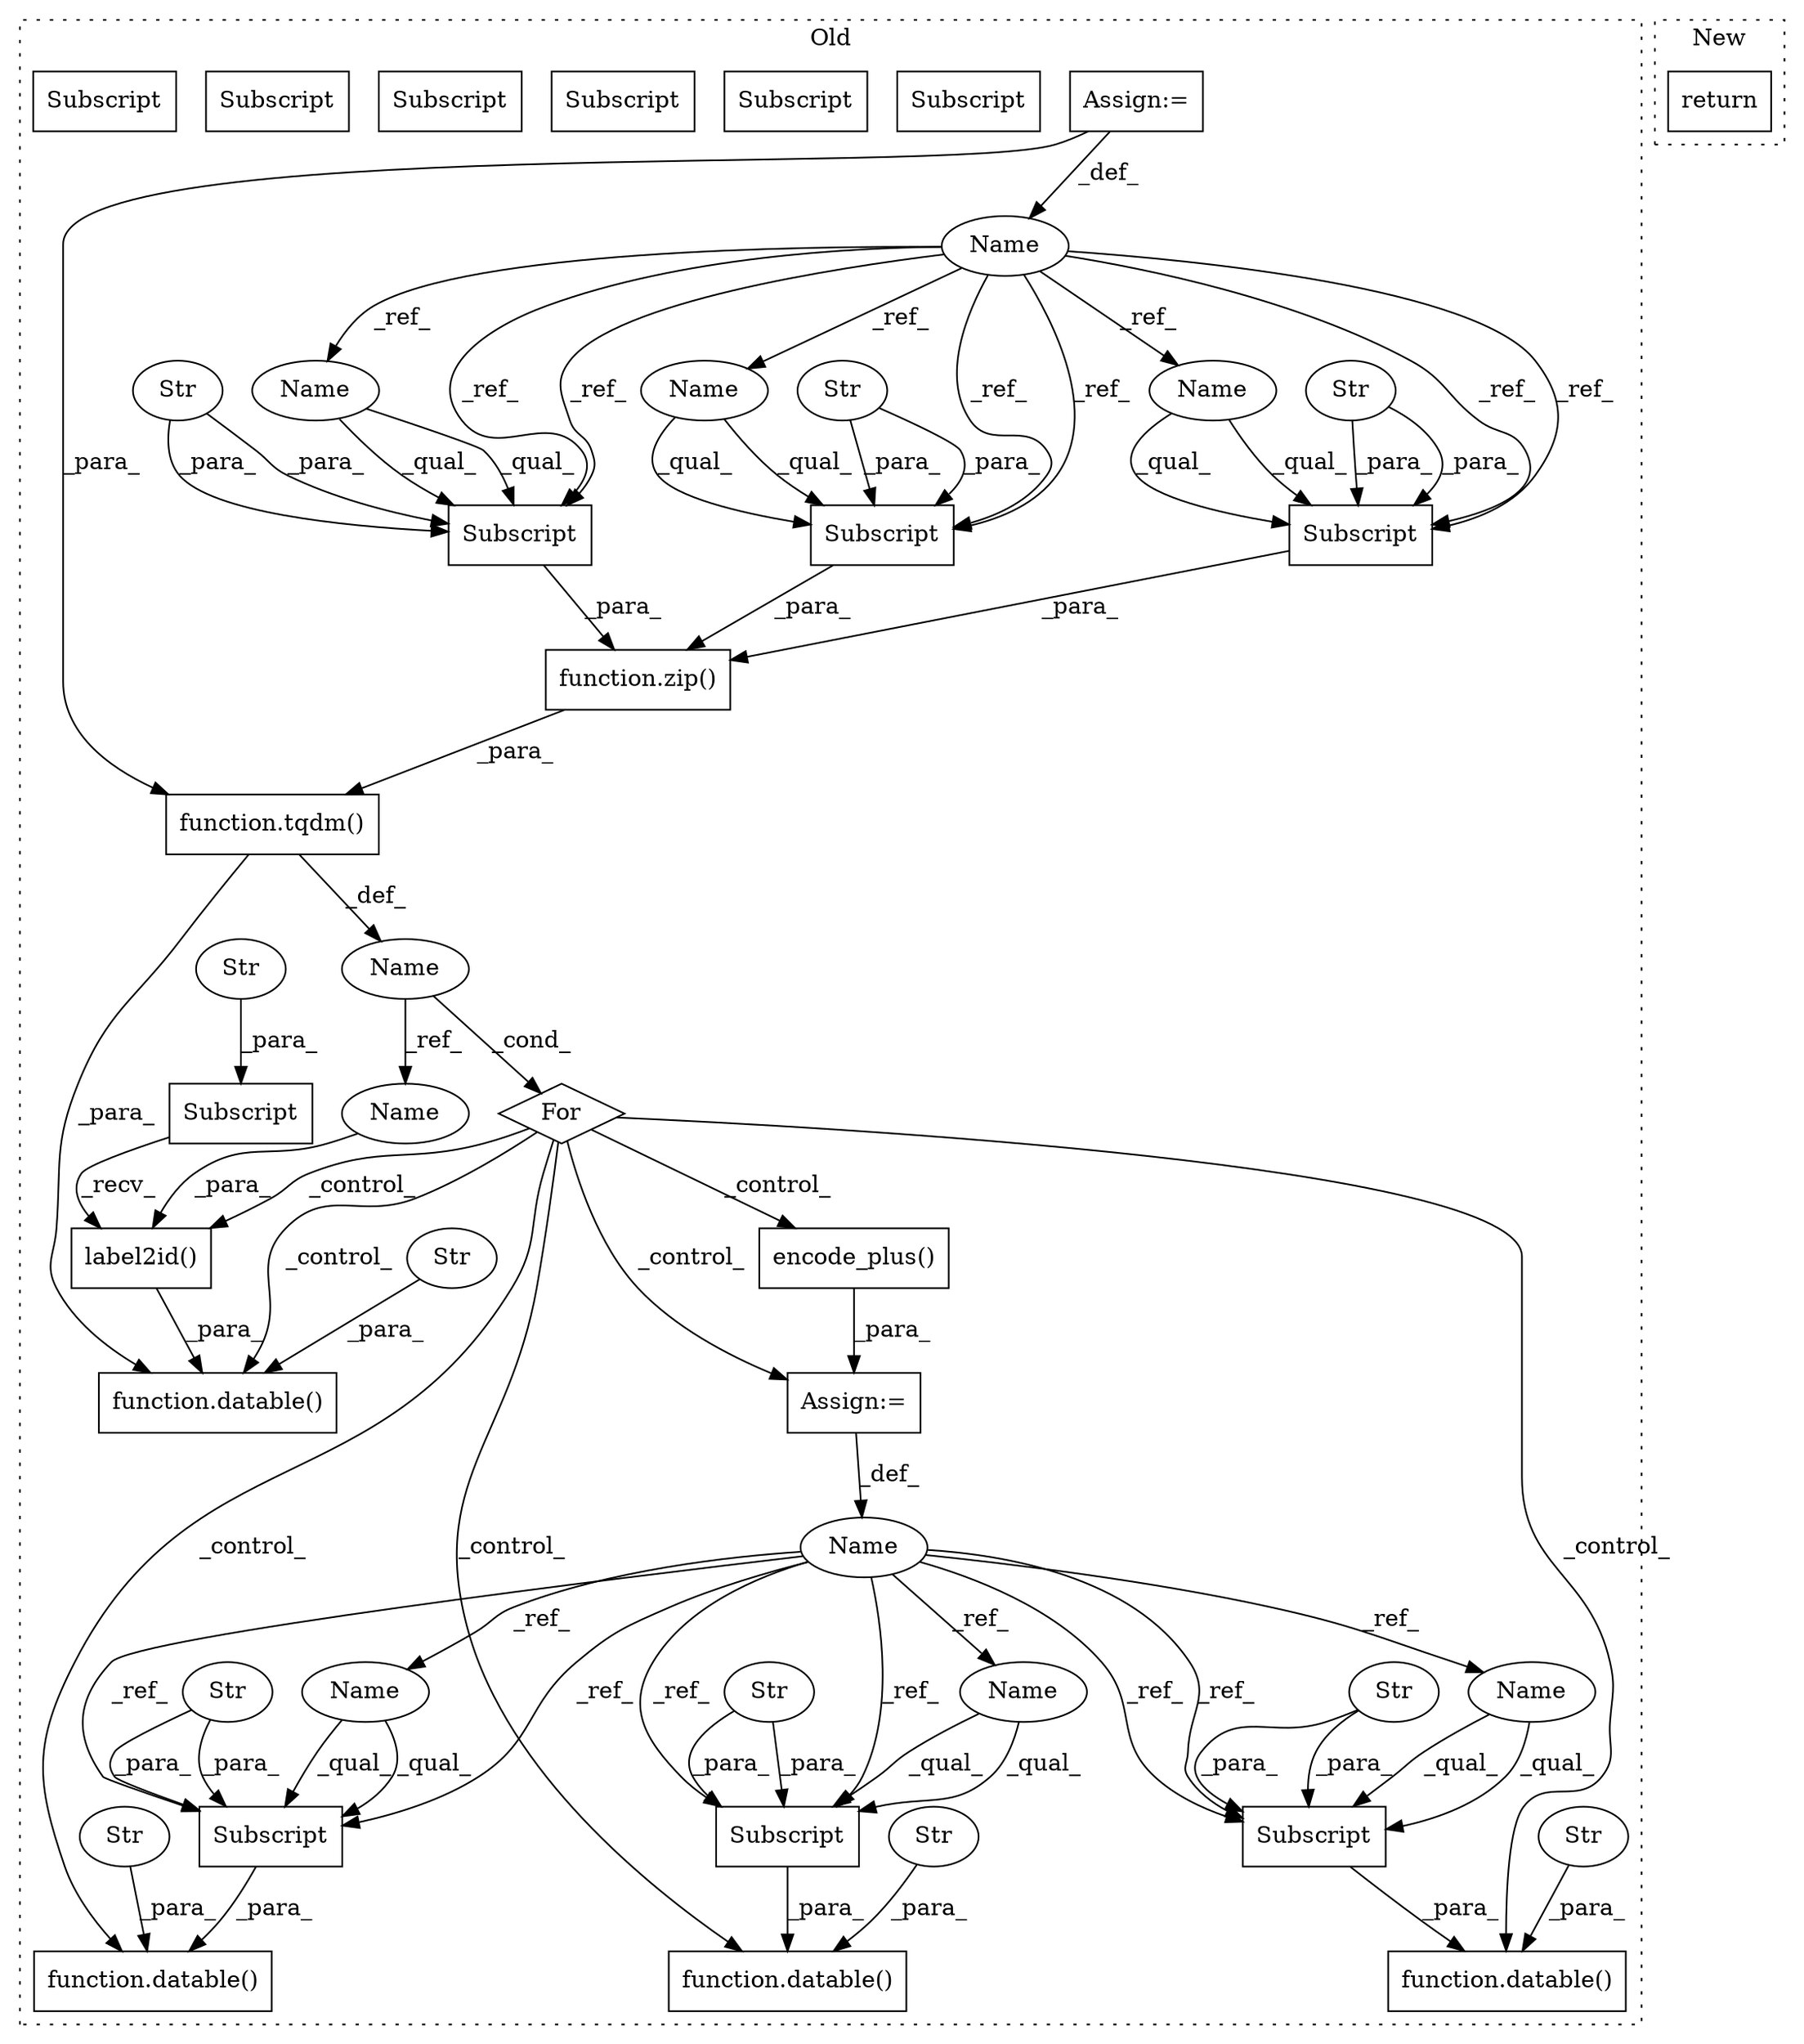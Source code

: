 digraph G {
subgraph cluster0 {
1 [label="function.zip()" a="75" s="2157,2210" l="4,1" shape="box"];
3 [label="For" a="107" s="2119,2287" l="4,14" shape="diamond"];
4 [label="Assign:=" a="68" s="2315" l="3" shape="box"];
5 [label="Name" a="87" s="2143" l="5" shape="ellipse"];
6 [label="Assign:=" a="68" s="2047" l="3" shape="box"];
7 [label="function.datable()" a="75" s="2856,2914" l="8,1" shape="box"];
8 [label="Str" a="66" s="2864" l="16" shape="ellipse"];
9 [label="Subscript" a="63" s="2882,0" l="32,0" shape="box"];
10 [label="Str" a="66" s="2897" l="16" shape="ellipse"];
11 [label="Subscript" a="63" s="2179,0" l="16,0" shape="box"];
12 [label="Str" a="66" s="2184" l="10" shape="ellipse"];
13 [label="Subscript" a="63" s="2161,0" l="16,0" shape="box"];
14 [label="Str" a="66" s="2166" l="10" shape="ellipse"];
15 [label="function.tqdm()" a="75" s="2152,2211" l="5,76" shape="box"];
16 [label="Name" a="87" s="2301" l="14" shape="ellipse"];
17 [label="Subscript" a="63" s="2810,0" l="32,0" shape="box"];
18 [label="Str" a="66" s="2825" l="16" shape="ellipse"];
19 [label="Subscript" a="63" s="2743,0" l="27,0" shape="box"];
20 [label="Str" a="66" s="2758" l="11" shape="ellipse"];
21 [label="Name" a="87" s="2043" l="4" shape="ellipse"];
22 [label="encode_plus()" a="75" s="2318" l="391" shape="box"];
23 [label="function.datable()" a="75" s="2722,2770" l="8,1" shape="box"];
24 [label="Str" a="66" s="2730" l="11" shape="ellipse"];
25 [label="function.datable()" a="75" s="2784,2842" l="8,1" shape="box"];
26 [label="Str" a="66" s="2792" l="16" shape="ellipse"];
27 [label="Subscript" a="63" s="2197,0" l="13,0" shape="box"];
28 [label="Str" a="66" s="2202" l="7" shape="ellipse"];
29 [label="label2id()" a="75" s="2945,2985" l="35,1" shape="box"];
30 [label="Subscript" a="63" s="2945,0" l="25,0" shape="box"];
31 [label="Str" a="66" s="2956" l="13" shape="ellipse"];
32 [label="function.datable()" a="75" s="2928,2986" l="8,1" shape="box"];
33 [label="Str" a="66" s="2936" l="7" shape="ellipse"];
34 [label="Name" a="87" s="2161" l="4" shape="ellipse"];
35 [label="Subscript" a="63" s="2161,0" l="16,0" shape="box"];
36 [label="Subscript" a="63" s="2197,0" l="13,0" shape="box"];
37 [label="Subscript" a="63" s="2179,0" l="16,0" shape="box"];
38 [label="Name" a="87" s="2197" l="4" shape="ellipse"];
39 [label="Name" a="87" s="2179" l="4" shape="ellipse"];
40 [label="Name" a="87" s="2980" l="5" shape="ellipse"];
41 [label="Subscript" a="63" s="2810,0" l="32,0" shape="box"];
42 [label="Name" a="87" s="2810" l="14" shape="ellipse"];
43 [label="Name" a="87" s="2743" l="14" shape="ellipse"];
44 [label="Name" a="87" s="2882" l="14" shape="ellipse"];
45 [label="Subscript" a="63" s="2882,0" l="32,0" shape="box"];
46 [label="Subscript" a="63" s="2743,0" l="27,0" shape="box"];
label = "Old";
style="dotted";
}
subgraph cluster1 {
2 [label="return" a="93" s="2027" l="7" shape="box"];
label = "New";
style="dotted";
}
1 -> 15 [label="_para_"];
3 -> 29 [label="_control_"];
3 -> 4 [label="_control_"];
3 -> 23 [label="_control_"];
3 -> 7 [label="_control_"];
3 -> 22 [label="_control_"];
3 -> 25 [label="_control_"];
3 -> 32 [label="_control_"];
4 -> 16 [label="_def_"];
5 -> 40 [label="_ref_"];
5 -> 3 [label="_cond_"];
6 -> 15 [label="_para_"];
6 -> 21 [label="_def_"];
8 -> 7 [label="_para_"];
10 -> 45 [label="_para_"];
10 -> 45 [label="_para_"];
12 -> 37 [label="_para_"];
12 -> 37 [label="_para_"];
14 -> 35 [label="_para_"];
14 -> 35 [label="_para_"];
15 -> 32 [label="_para_"];
15 -> 5 [label="_def_"];
16 -> 44 [label="_ref_"];
16 -> 42 [label="_ref_"];
16 -> 43 [label="_ref_"];
16 -> 45 [label="_ref_"];
16 -> 41 [label="_ref_"];
16 -> 46 [label="_ref_"];
16 -> 45 [label="_ref_"];
16 -> 46 [label="_ref_"];
16 -> 41 [label="_ref_"];
18 -> 41 [label="_para_"];
18 -> 41 [label="_para_"];
20 -> 46 [label="_para_"];
20 -> 46 [label="_para_"];
21 -> 39 [label="_ref_"];
21 -> 37 [label="_ref_"];
21 -> 36 [label="_ref_"];
21 -> 38 [label="_ref_"];
21 -> 36 [label="_ref_"];
21 -> 35 [label="_ref_"];
21 -> 35 [label="_ref_"];
21 -> 34 [label="_ref_"];
21 -> 37 [label="_ref_"];
22 -> 4 [label="_para_"];
24 -> 23 [label="_para_"];
26 -> 25 [label="_para_"];
28 -> 36 [label="_para_"];
28 -> 36 [label="_para_"];
29 -> 32 [label="_para_"];
30 -> 29 [label="_recv_"];
31 -> 30 [label="_para_"];
33 -> 32 [label="_para_"];
34 -> 35 [label="_qual_"];
34 -> 35 [label="_qual_"];
35 -> 1 [label="_para_"];
36 -> 1 [label="_para_"];
37 -> 1 [label="_para_"];
38 -> 36 [label="_qual_"];
38 -> 36 [label="_qual_"];
39 -> 37 [label="_qual_"];
39 -> 37 [label="_qual_"];
40 -> 29 [label="_para_"];
41 -> 25 [label="_para_"];
42 -> 41 [label="_qual_"];
42 -> 41 [label="_qual_"];
43 -> 46 [label="_qual_"];
43 -> 46 [label="_qual_"];
44 -> 45 [label="_qual_"];
44 -> 45 [label="_qual_"];
45 -> 7 [label="_para_"];
46 -> 23 [label="_para_"];
}